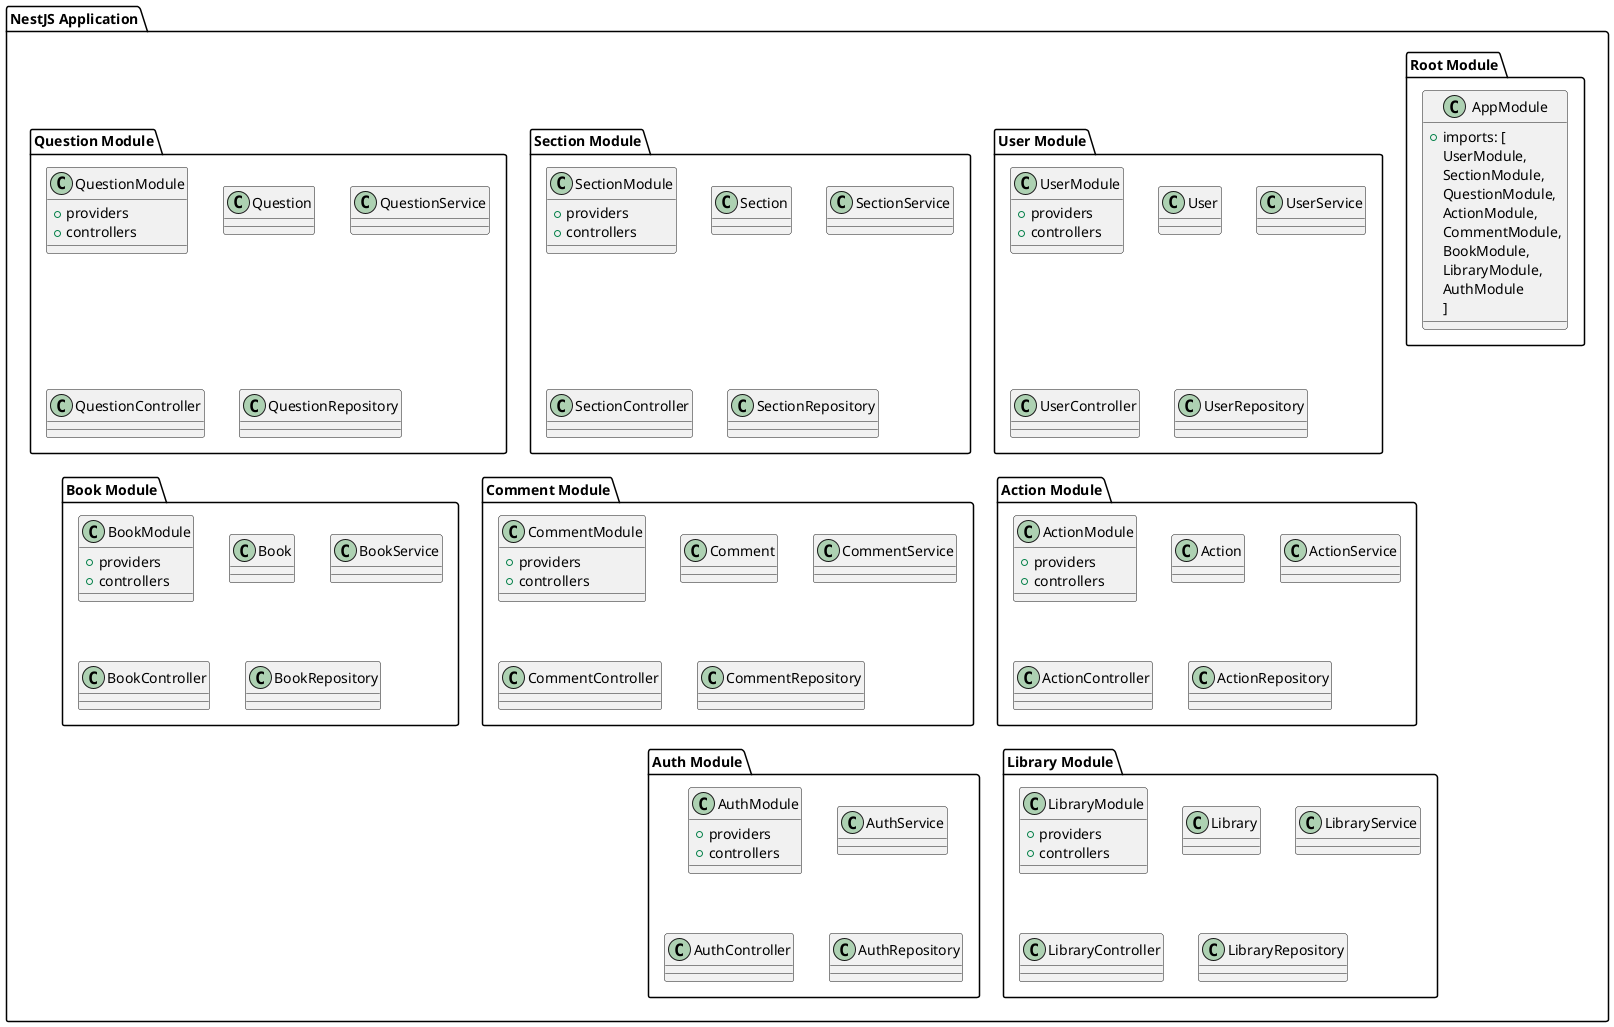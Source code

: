 @startuml
package "NestJS Application" {
    
    package "Root Module" {
        class AppModule {
            + imports: [
                UserModule, 
                SectionModule, 
                QuestionModule, 
                ActionModule, 
                CommentModule,
                BookModule, 
                LibraryModule,
                AuthModule
            ]
        }
    }

    package "User Module" {
        class UserModule {
            + providers
            + controllers
        }

        class User
        class UserService
        class UserController
        class UserRepository
    }

    package "Section Module" {
        class SectionModule {
            + providers
            + controllers
        }

        class Section
        class SectionService
        class SectionController
        class SectionRepository
    }

    package "Question Module" {
        class QuestionModule {
            + providers
            + controllers
        }

        class Question
        class QuestionService
        class QuestionController
        class QuestionRepository
    }

    package "Action Module" {
        class ActionModule {
            + providers
            + controllers
        }

        class Action
        class ActionService
        class ActionController
        class ActionRepository
    }

    package "Comment Module" {
        class CommentModule {
            + providers
            + controllers
        }

        class Comment
        class CommentService
        class CommentController
        class CommentRepository
    }

    package "Book Module" {
        class BookModule {
            + providers
            + controllers
        }

        class Book
        class BookService
        class BookController
        class BookRepository
    }

    package "Library Module" {
        class LibraryModule {
            + providers
            + controllers
        }

        class Library
        class LibraryService
        class LibraryController
        class LibraryRepository
    }

    package "Auth Module" {
        class AuthModule {
            + providers
            + controllers
        }

        class AuthService
        class AuthController
        class AuthRepository
    }

}
@enduml
